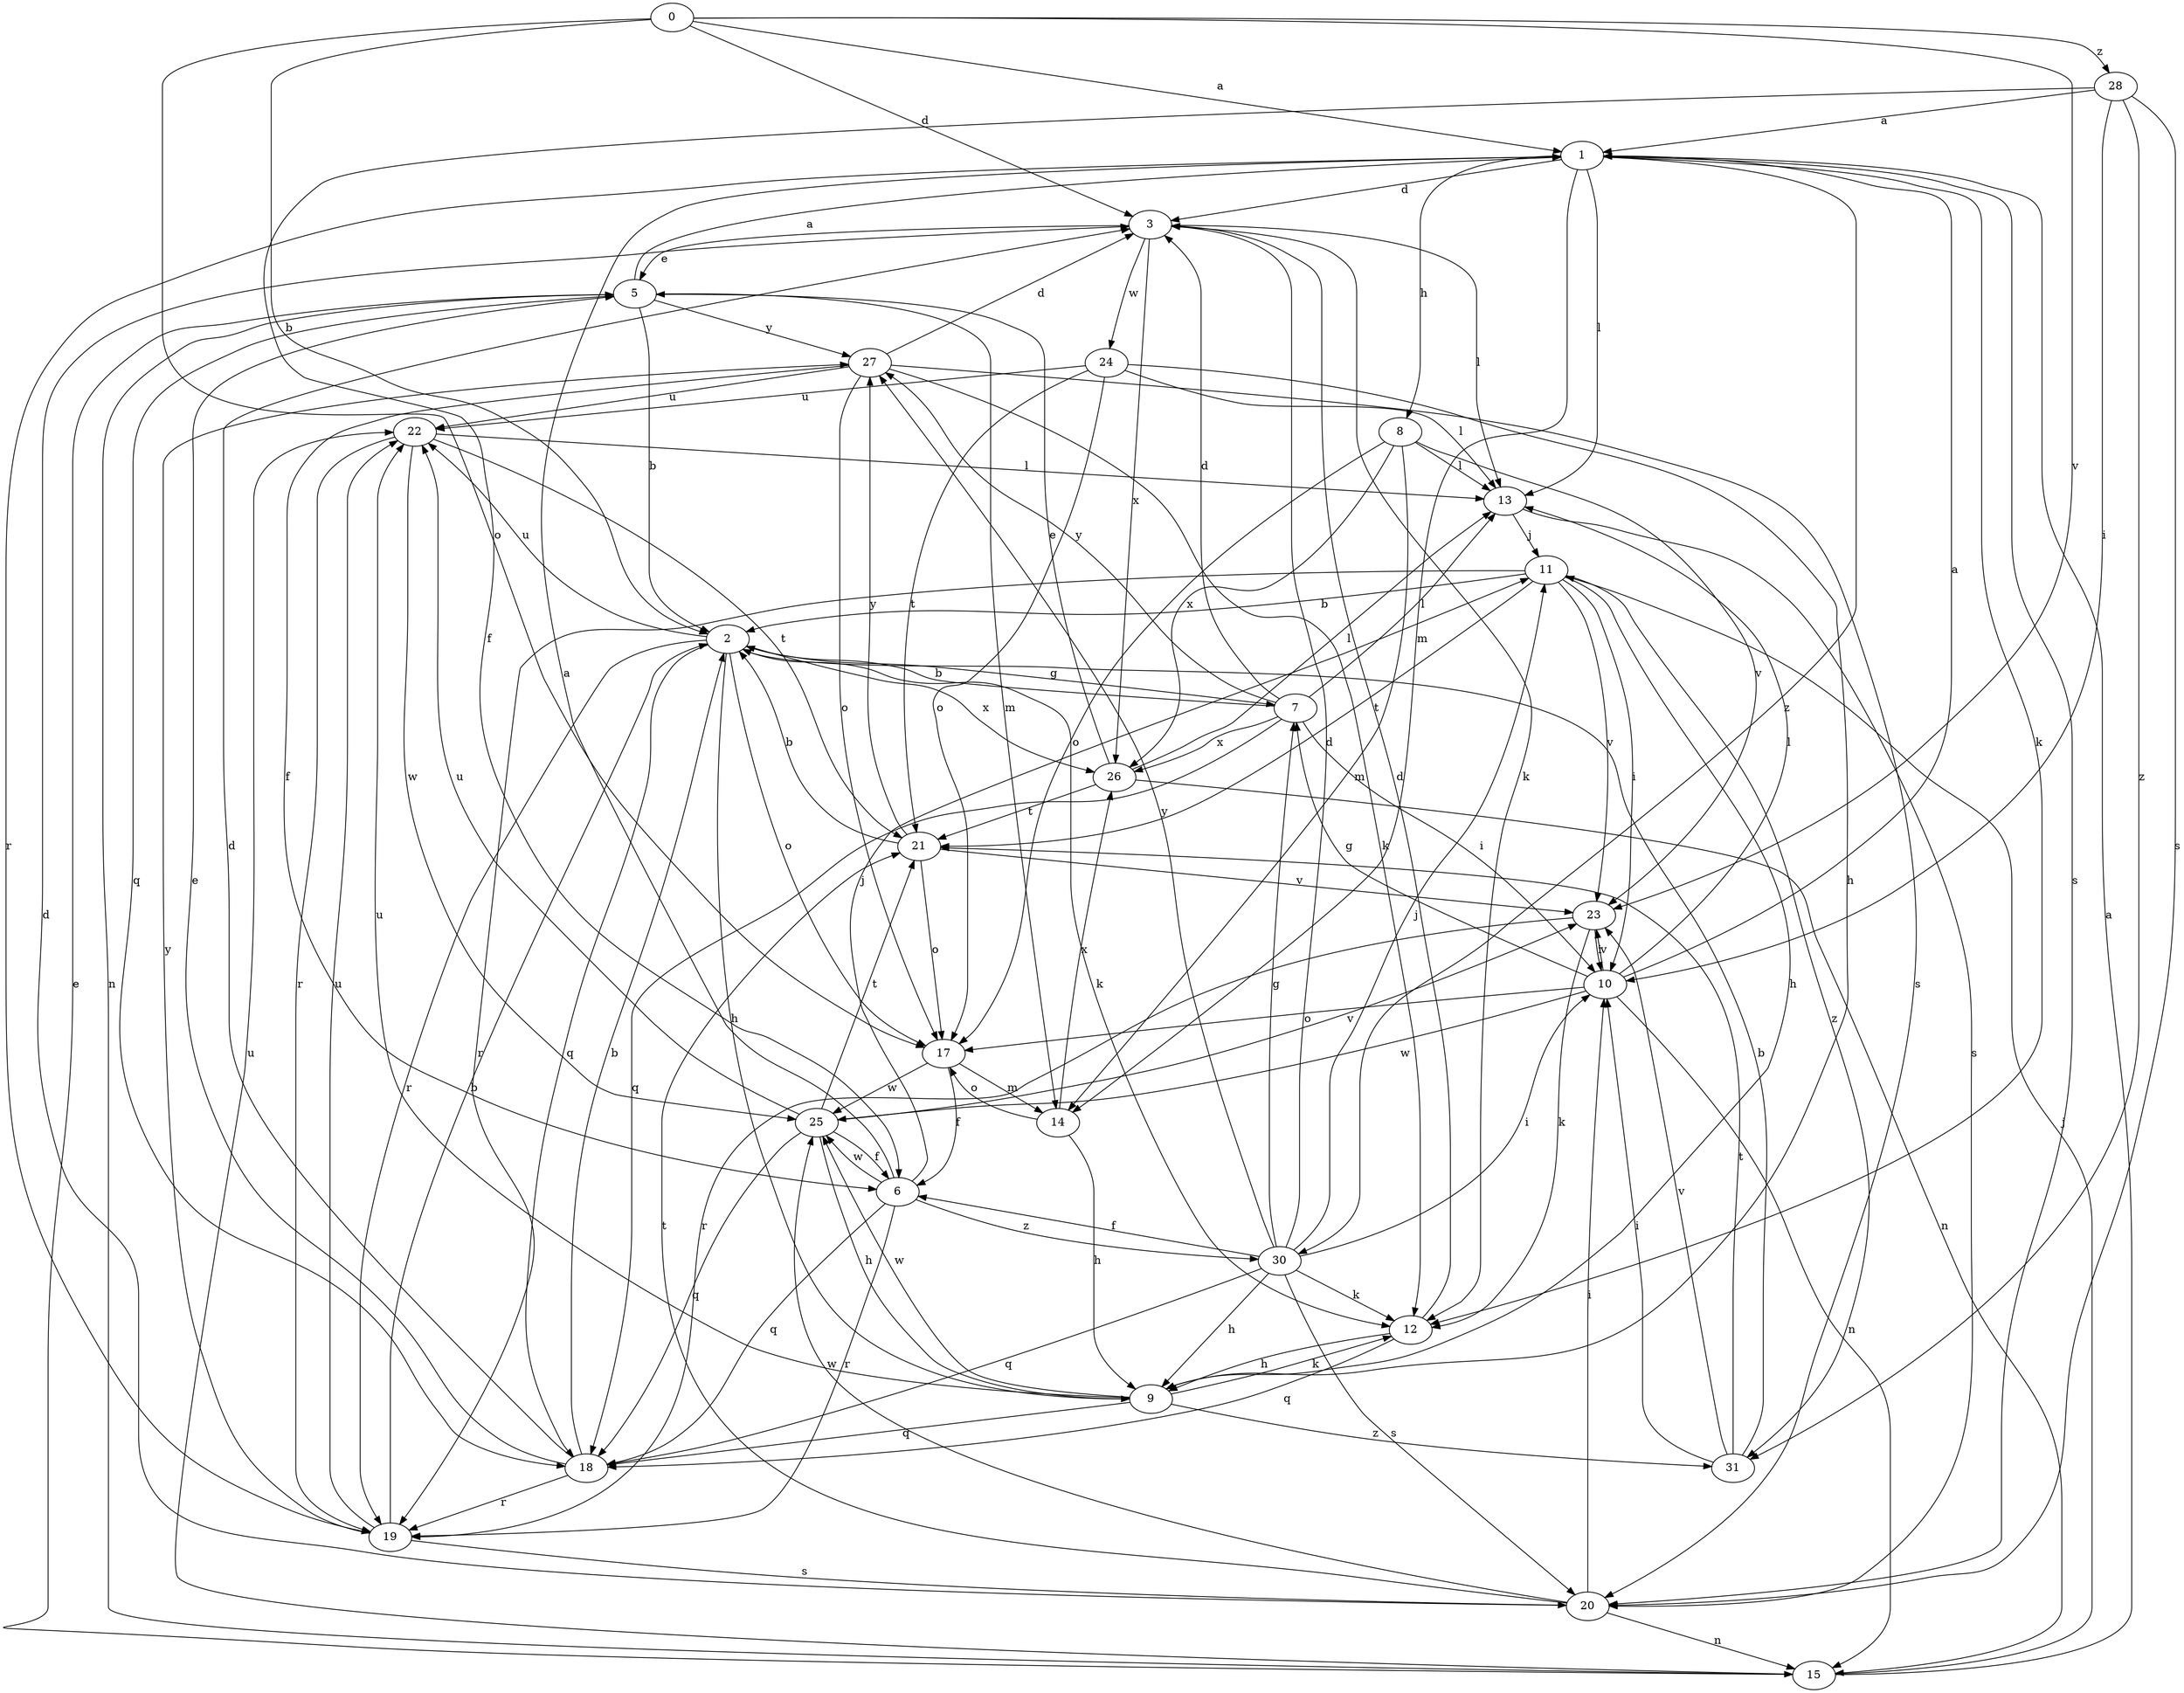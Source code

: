 strict digraph  {
0;
1;
2;
3;
5;
6;
7;
8;
9;
10;
11;
12;
13;
14;
15;
17;
18;
19;
20;
21;
22;
23;
24;
25;
26;
27;
28;
30;
31;
0 -> 1  [label=a];
0 -> 2  [label=b];
0 -> 3  [label=d];
0 -> 17  [label=o];
0 -> 23  [label=v];
0 -> 28  [label=z];
1 -> 3  [label=d];
1 -> 8  [label=h];
1 -> 12  [label=k];
1 -> 13  [label=l];
1 -> 14  [label=m];
1 -> 19  [label=r];
1 -> 20  [label=s];
1 -> 30  [label=z];
2 -> 7  [label=g];
2 -> 9  [label=h];
2 -> 12  [label=k];
2 -> 17  [label=o];
2 -> 18  [label=q];
2 -> 19  [label=r];
2 -> 22  [label=u];
2 -> 26  [label=x];
3 -> 5  [label=e];
3 -> 12  [label=k];
3 -> 13  [label=l];
3 -> 24  [label=w];
3 -> 26  [label=x];
5 -> 1  [label=a];
5 -> 2  [label=b];
5 -> 14  [label=m];
5 -> 15  [label=n];
5 -> 18  [label=q];
5 -> 27  [label=y];
6 -> 1  [label=a];
6 -> 11  [label=j];
6 -> 18  [label=q];
6 -> 19  [label=r];
6 -> 25  [label=w];
6 -> 30  [label=z];
7 -> 2  [label=b];
7 -> 3  [label=d];
7 -> 10  [label=i];
7 -> 13  [label=l];
7 -> 18  [label=q];
7 -> 26  [label=x];
7 -> 27  [label=y];
8 -> 13  [label=l];
8 -> 14  [label=m];
8 -> 17  [label=o];
8 -> 23  [label=v];
8 -> 26  [label=x];
9 -> 12  [label=k];
9 -> 18  [label=q];
9 -> 22  [label=u];
9 -> 25  [label=w];
9 -> 31  [label=z];
10 -> 1  [label=a];
10 -> 7  [label=g];
10 -> 13  [label=l];
10 -> 15  [label=n];
10 -> 17  [label=o];
10 -> 23  [label=v];
10 -> 25  [label=w];
11 -> 2  [label=b];
11 -> 9  [label=h];
11 -> 10  [label=i];
11 -> 19  [label=r];
11 -> 21  [label=t];
11 -> 23  [label=v];
11 -> 31  [label=z];
12 -> 3  [label=d];
12 -> 9  [label=h];
12 -> 18  [label=q];
13 -> 11  [label=j];
13 -> 20  [label=s];
14 -> 9  [label=h];
14 -> 17  [label=o];
14 -> 26  [label=x];
15 -> 1  [label=a];
15 -> 5  [label=e];
15 -> 11  [label=j];
15 -> 22  [label=u];
17 -> 6  [label=f];
17 -> 14  [label=m];
17 -> 25  [label=w];
18 -> 2  [label=b];
18 -> 3  [label=d];
18 -> 5  [label=e];
18 -> 19  [label=r];
19 -> 2  [label=b];
19 -> 20  [label=s];
19 -> 22  [label=u];
19 -> 27  [label=y];
20 -> 3  [label=d];
20 -> 10  [label=i];
20 -> 15  [label=n];
20 -> 21  [label=t];
20 -> 25  [label=w];
21 -> 2  [label=b];
21 -> 17  [label=o];
21 -> 23  [label=v];
21 -> 27  [label=y];
22 -> 13  [label=l];
22 -> 19  [label=r];
22 -> 21  [label=t];
22 -> 25  [label=w];
23 -> 10  [label=i];
23 -> 12  [label=k];
23 -> 19  [label=r];
24 -> 9  [label=h];
24 -> 13  [label=l];
24 -> 17  [label=o];
24 -> 21  [label=t];
24 -> 22  [label=u];
25 -> 6  [label=f];
25 -> 9  [label=h];
25 -> 18  [label=q];
25 -> 21  [label=t];
25 -> 22  [label=u];
25 -> 23  [label=v];
26 -> 5  [label=e];
26 -> 13  [label=l];
26 -> 15  [label=n];
26 -> 21  [label=t];
27 -> 3  [label=d];
27 -> 6  [label=f];
27 -> 12  [label=k];
27 -> 17  [label=o];
27 -> 20  [label=s];
27 -> 22  [label=u];
28 -> 1  [label=a];
28 -> 6  [label=f];
28 -> 10  [label=i];
28 -> 20  [label=s];
28 -> 31  [label=z];
30 -> 3  [label=d];
30 -> 6  [label=f];
30 -> 7  [label=g];
30 -> 9  [label=h];
30 -> 10  [label=i];
30 -> 11  [label=j];
30 -> 12  [label=k];
30 -> 18  [label=q];
30 -> 20  [label=s];
30 -> 27  [label=y];
31 -> 2  [label=b];
31 -> 10  [label=i];
31 -> 21  [label=t];
31 -> 23  [label=v];
}
